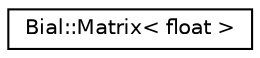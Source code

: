 digraph "Graphical Class Hierarchy"
{
  edge [fontname="Helvetica",fontsize="10",labelfontname="Helvetica",labelfontsize="10"];
  node [fontname="Helvetica",fontsize="10",shape=record];
  rankdir="LR";
  Node1 [label="Bial::Matrix\< float \>",height=0.2,width=0.4,color="black", fillcolor="white", style="filled",URL="$class_bial_1_1_matrix.html"];
}
